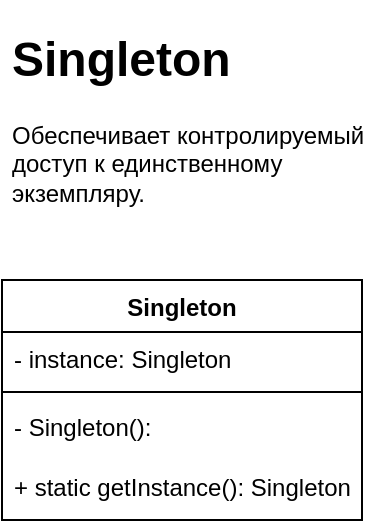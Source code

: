 <mxfile version="20.3.0" type="device"><diagram id="Bhdkb1p6rjBYJ6eLKQLj" name="Страница 1"><mxGraphModel dx="543" dy="693" grid="1" gridSize="10" guides="1" tooltips="1" connect="1" arrows="1" fold="1" page="1" pageScale="1" pageWidth="827" pageHeight="1169" math="0" shadow="0"><root><mxCell id="0"/><mxCell id="1" parent="0"/><mxCell id="0_hWkD6-Tf3SPmNpbjiS-1" value="&lt;h1&gt;Singleton&lt;/h1&gt;&lt;p&gt;Обеспечивает контролируемый доступ к единственному экземпляру.&lt;/p&gt;" style="text;html=1;strokeColor=none;fillColor=none;spacing=5;spacingTop=-20;whiteSpace=wrap;overflow=hidden;rounded=0;" vertex="1" parent="1"><mxGeometry x="110" y="210" width="190" height="120" as="geometry"/></mxCell><mxCell id="0_hWkD6-Tf3SPmNpbjiS-6" value="Singleton&#10;" style="swimlane;fontStyle=1;align=center;verticalAlign=top;childLayout=stackLayout;horizontal=1;startSize=26;horizontalStack=0;resizeParent=1;resizeParentMax=0;resizeLast=0;collapsible=1;marginBottom=0;" vertex="1" parent="1"><mxGeometry x="110" y="340" width="180" height="120" as="geometry"/></mxCell><mxCell id="0_hWkD6-Tf3SPmNpbjiS-7" value="- instance: Singleton" style="text;strokeColor=none;fillColor=none;align=left;verticalAlign=top;spacingLeft=4;spacingRight=4;overflow=hidden;rotatable=0;points=[[0,0.5],[1,0.5]];portConstraint=eastwest;" vertex="1" parent="0_hWkD6-Tf3SPmNpbjiS-6"><mxGeometry y="26" width="180" height="26" as="geometry"/></mxCell><mxCell id="0_hWkD6-Tf3SPmNpbjiS-8" value="" style="line;strokeWidth=1;fillColor=none;align=left;verticalAlign=middle;spacingTop=-1;spacingLeft=3;spacingRight=3;rotatable=0;labelPosition=right;points=[];portConstraint=eastwest;strokeColor=inherit;" vertex="1" parent="0_hWkD6-Tf3SPmNpbjiS-6"><mxGeometry y="52" width="180" height="8" as="geometry"/></mxCell><mxCell id="0_hWkD6-Tf3SPmNpbjiS-9" value="- Singleton():&#10;&#10;" style="text;strokeColor=none;fillColor=none;align=left;verticalAlign=top;spacingLeft=4;spacingRight=4;overflow=hidden;rotatable=0;points=[[0,0.5],[1,0.5]];portConstraint=eastwest;" vertex="1" parent="0_hWkD6-Tf3SPmNpbjiS-6"><mxGeometry y="60" width="180" height="30" as="geometry"/></mxCell><mxCell id="0_hWkD6-Tf3SPmNpbjiS-12" value="+ static getInstance(): Singleton" style="text;strokeColor=none;fillColor=none;align=left;verticalAlign=top;spacingLeft=4;spacingRight=4;overflow=hidden;rotatable=0;points=[[0,0.5],[1,0.5]];portConstraint=eastwest;" vertex="1" parent="0_hWkD6-Tf3SPmNpbjiS-6"><mxGeometry y="90" width="180" height="30" as="geometry"/></mxCell></root></mxGraphModel></diagram></mxfile>